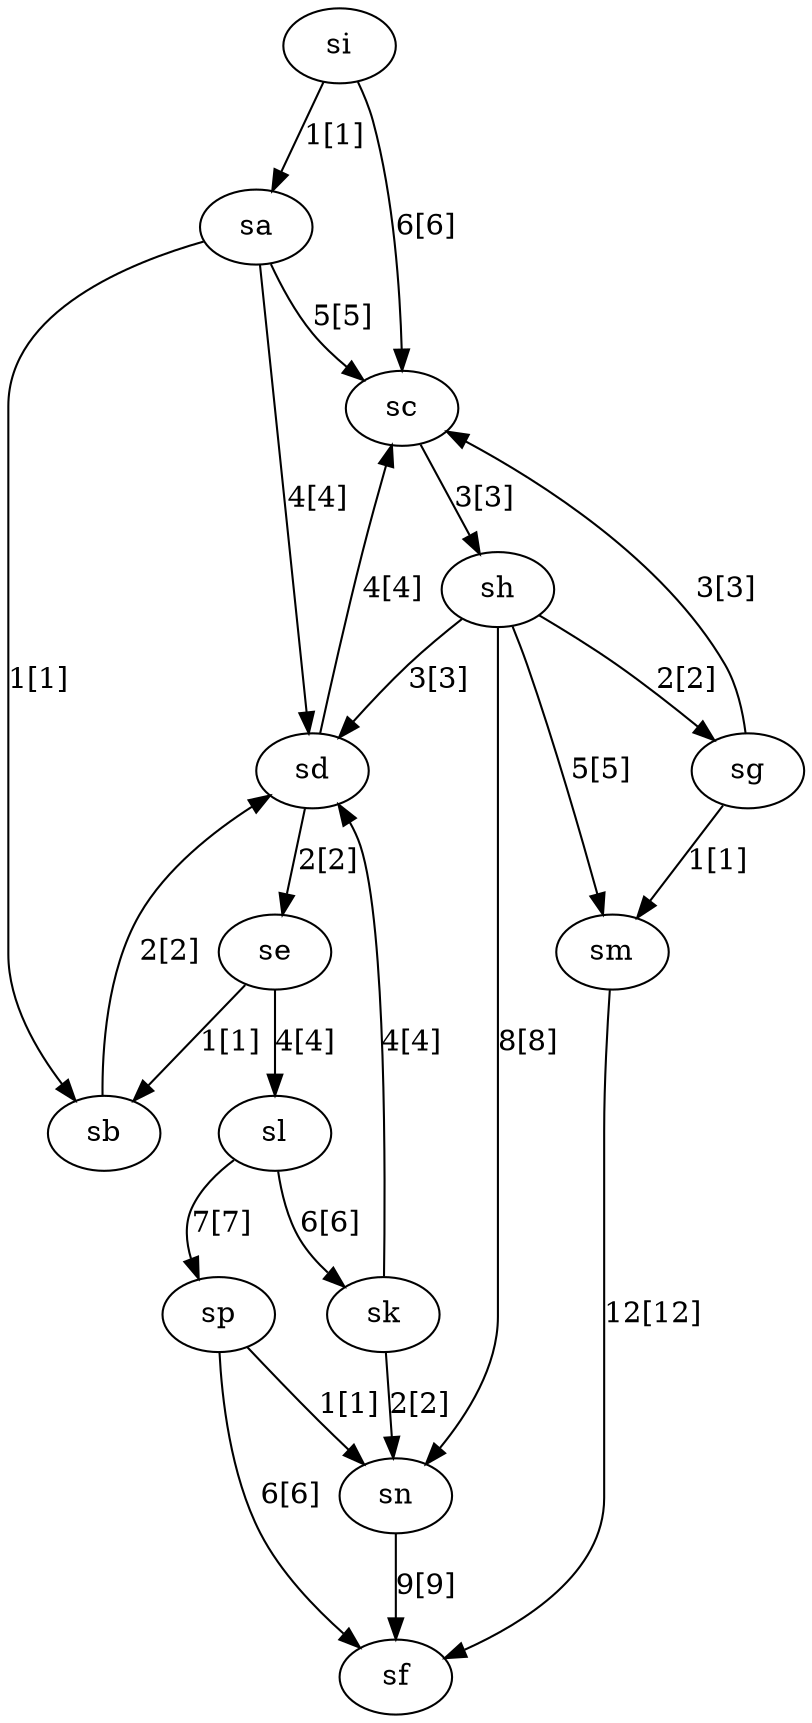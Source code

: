 digraph G {
	si -> sa [label = "1[1]"];
	si -> sc [label = "6[6]"];
	sa -> sb [label = "1[1]"];
	sa -> sc [label = "5[5]"];
	sa -> sd [label = "4[4]"];
	sb -> sd [label = "2[2]"];
	sc -> sh [label = "3[3]"];
	sd -> sc [label = "4[4]"];
	sd -> se [label = "2[2]"];
	se -> sb [label = "1[1]"];
	se -> sl [label = "4[4]"];
	sg -> sc [label = "3[3]"];
	sg -> sm [label = "1[1]"];
	sh -> sd [label = "3[3]"];
	sh -> sg [label = "2[2]"];
	sh -> sm [label = "5[5]"];
	sh -> sn [label = "8[8]"];
	sk -> sd [label = "4[4]"];
	sk -> sn [label = "2[2]"];
	sl -> sk [label = "6[6]"];
	sl -> sp [label = "7[7]"];
	sm -> sf [label = "12[12]"];
	sn -> sf [label = "9[9]"];
	sp -> sn [label = "1[1]"];
	sp -> sf [label = "6[6]"];
	sf;
}